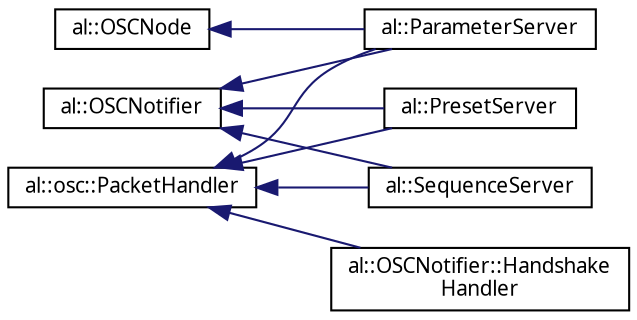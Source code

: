 digraph "Graphical Class Hierarchy"
{
 // LATEX_PDF_SIZE
  bgcolor="transparent";
  edge [fontname="FreeSans.ttf",fontsize="10",labelfontname="FreeSans.ttf",labelfontsize="10"];
  node [fontname="FreeSans.ttf",fontsize="10",shape=record];
  rankdir="LR";
  Node183 [label="al::OSCNode",height=0.2,width=0.4,color="black",URL="$classal_1_1_o_s_c_node.html",tooltip=" "];
  Node183 -> Node2 [dir="back",color="midnightblue",fontsize="10",style="solid",fontname="FreeSans.ttf"];
  Node2 [label="al::ParameterServer",height=0.2,width=0.4,color="black",URL="$classal_1_1_parameter_server.html",tooltip="The ParameterServer class creates an OSC server to receive parameter values."];
  Node182 [label="al::OSCNotifier",height=0.2,width=0.4,color="black",URL="$classal_1_1_o_s_c_notifier.html",tooltip=" "];
  Node182 -> Node2 [dir="back",color="midnightblue",fontsize="10",style="solid",fontname="FreeSans.ttf"];
  Node182 -> Node3 [dir="back",color="midnightblue",fontsize="10",style="solid",fontname="FreeSans.ttf"];
  Node3 [label="al::PresetServer",height=0.2,width=0.4,color="black",URL="$classal_1_1_preset_server.html",tooltip=" "];
  Node182 -> Node4 [dir="back",color="midnightblue",fontsize="10",style="solid",fontname="FreeSans.ttf"];
  Node4 [label="al::SequenceServer",height=0.2,width=0.4,color="black",URL="$classal_1_1_sequence_server.html",tooltip=" "];
  Node0 [label="al::osc::PacketHandler",height=0.2,width=0.4,color="black",URL="$classal_1_1osc_1_1_packet_handler.html",tooltip=" "];
  Node0 -> Node1 [dir="back",color="midnightblue",fontsize="10",style="solid",fontname="FreeSans.ttf"];
  Node1 [label="al::OSCNotifier::Handshake\lHandler",height=0.2,width=0.4,color="black",URL="$classal_1_1_o_s_c_notifier_1_1_handshake_handler.html",tooltip=" "];
  Node0 -> Node2 [dir="back",color="midnightblue",fontsize="10",style="solid",fontname="FreeSans.ttf"];
  Node0 -> Node3 [dir="back",color="midnightblue",fontsize="10",style="solid",fontname="FreeSans.ttf"];
  Node0 -> Node4 [dir="back",color="midnightblue",fontsize="10",style="solid",fontname="FreeSans.ttf"];
}
